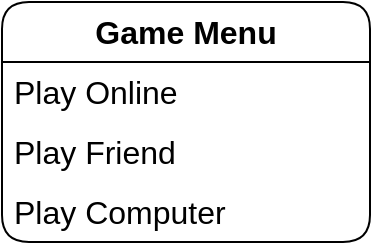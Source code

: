 <mxfile version="20.8.20" type="github">
  <diagram name="Page-1" id="gMtWRYQlRlTL0bvns1BH">
    <mxGraphModel dx="1297" dy="990" grid="0" gridSize="10" guides="1" tooltips="1" connect="1" arrows="1" fold="1" page="0" pageScale="1" pageWidth="850" pageHeight="1100" math="0" shadow="0">
      <root>
        <mxCell id="0" />
        <mxCell id="1" parent="0" />
        <mxCell id="_YNfuxU4IEkd1xvs7Hf8-2" value="&lt;b&gt;Game Menu&lt;/b&gt;" style="swimlane;fontStyle=0;childLayout=stackLayout;horizontal=1;startSize=30;horizontalStack=0;resizeParent=1;resizeParentMax=0;resizeLast=0;collapsible=1;marginBottom=0;whiteSpace=wrap;html=1;fontSize=16;rounded=1;" vertex="1" parent="1">
          <mxGeometry x="-110" y="-75" width="184" height="120" as="geometry" />
        </mxCell>
        <mxCell id="_YNfuxU4IEkd1xvs7Hf8-3" value="Play Online" style="text;align=left;verticalAlign=middle;spacingLeft=4;spacingRight=4;overflow=hidden;points=[[0,0.5],[1,0.5]];portConstraint=eastwest;rotatable=0;whiteSpace=wrap;html=1;fontSize=16;rounded=1;" vertex="1" parent="_YNfuxU4IEkd1xvs7Hf8-2">
          <mxGeometry y="30" width="184" height="30" as="geometry" />
        </mxCell>
        <mxCell id="_YNfuxU4IEkd1xvs7Hf8-4" value="Play Friend" style="text;strokeColor=none;fillColor=none;align=left;verticalAlign=middle;spacingLeft=4;spacingRight=4;overflow=hidden;points=[[0,0.5],[1,0.5]];portConstraint=eastwest;rotatable=0;whiteSpace=wrap;html=1;fontSize=16;rounded=1;" vertex="1" parent="_YNfuxU4IEkd1xvs7Hf8-2">
          <mxGeometry y="60" width="184" height="30" as="geometry" />
        </mxCell>
        <mxCell id="_YNfuxU4IEkd1xvs7Hf8-5" value="Play Computer" style="text;strokeColor=none;fillColor=none;align=left;verticalAlign=middle;spacingLeft=4;spacingRight=4;overflow=hidden;points=[[0,0.5],[1,0.5]];portConstraint=eastwest;rotatable=0;whiteSpace=wrap;html=1;fontSize=16;rounded=1;" vertex="1" parent="_YNfuxU4IEkd1xvs7Hf8-2">
          <mxGeometry y="90" width="184" height="30" as="geometry" />
        </mxCell>
      </root>
    </mxGraphModel>
  </diagram>
</mxfile>
